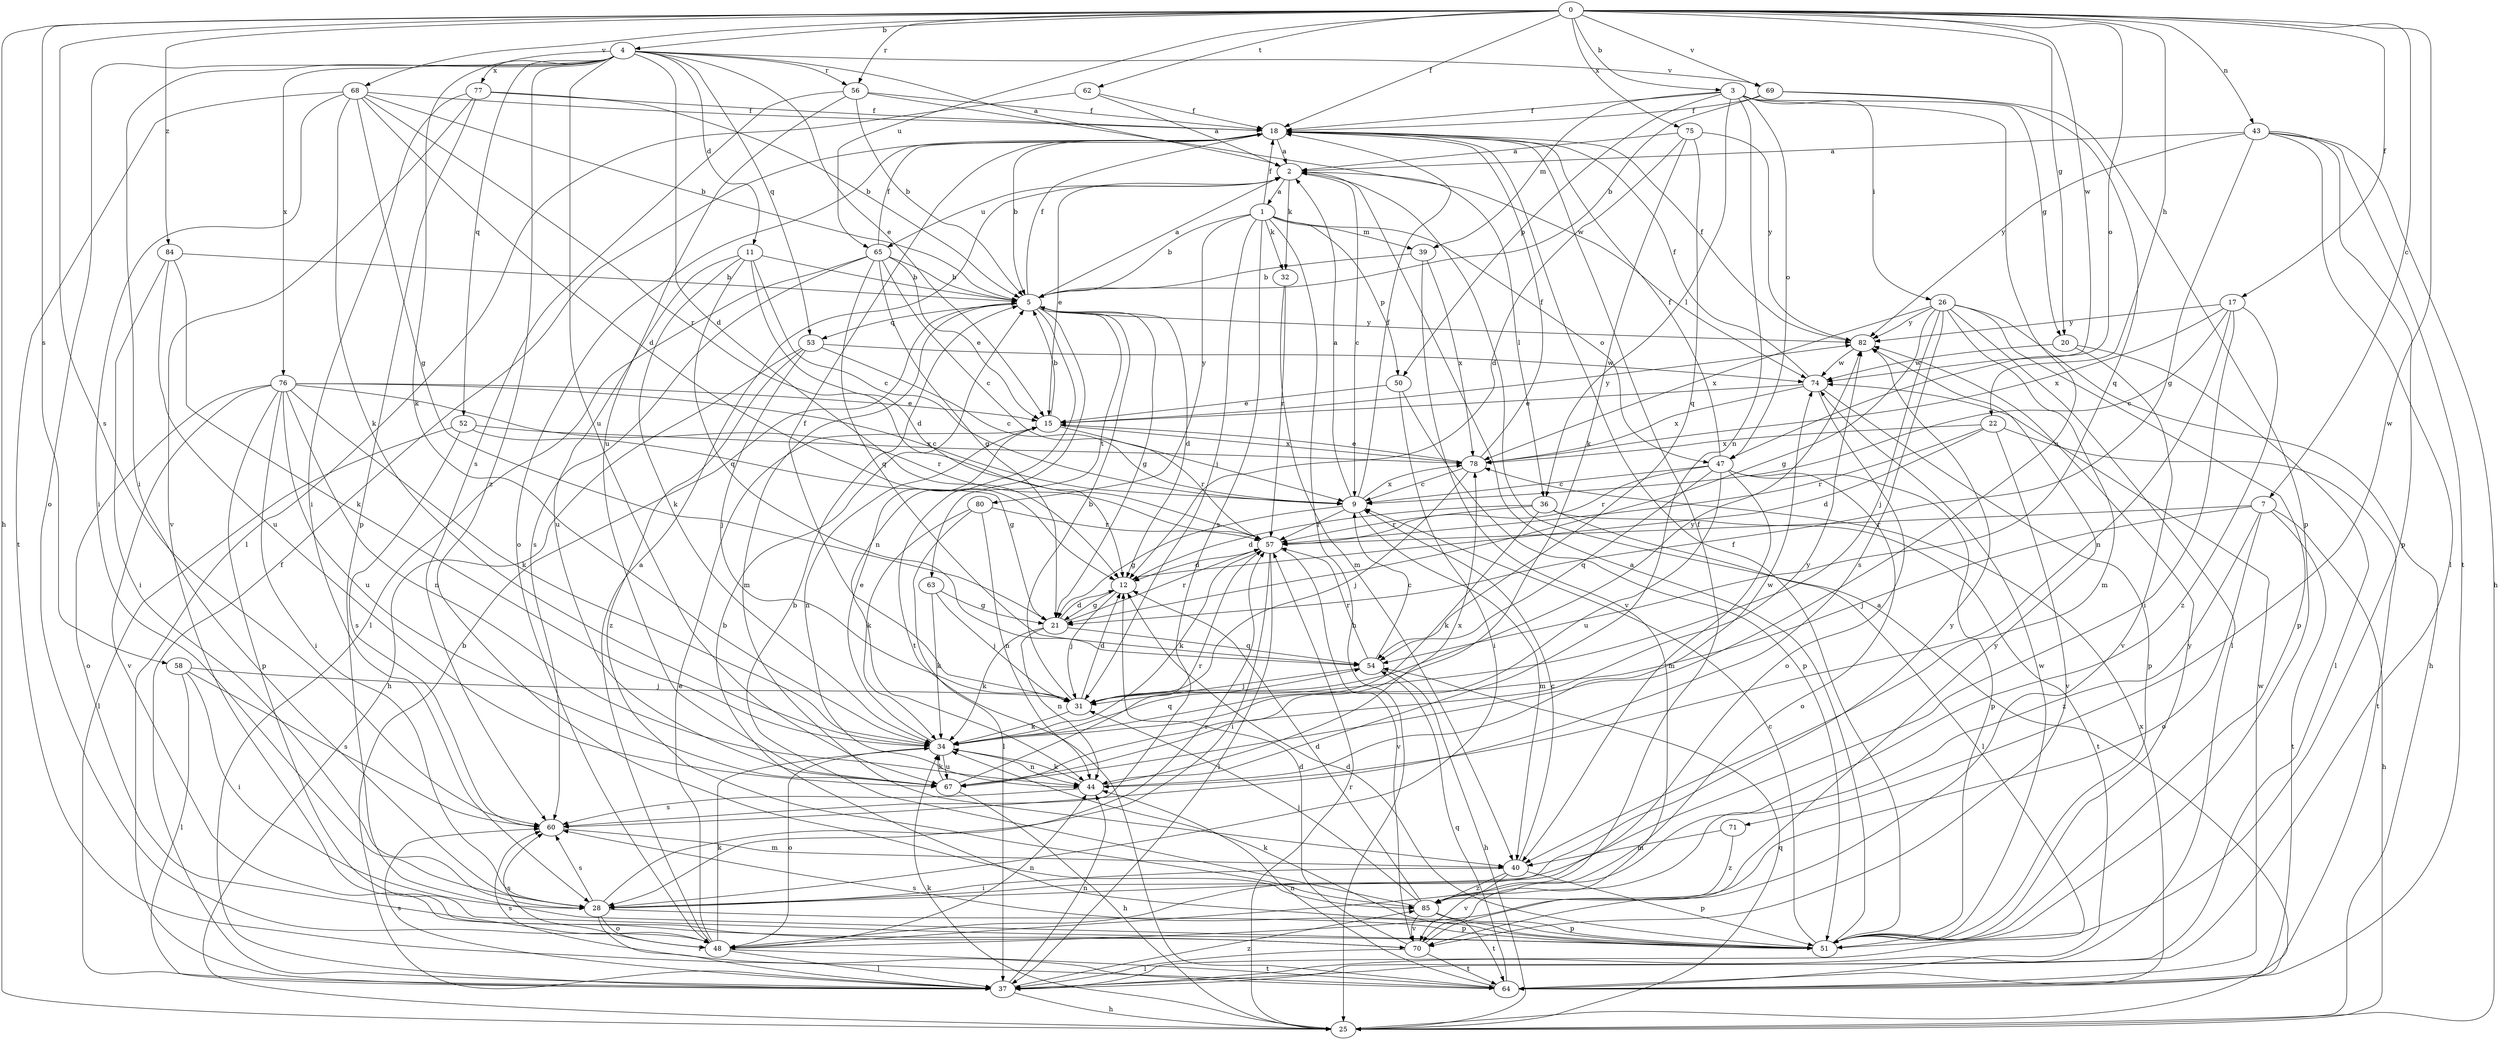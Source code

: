 strict digraph  {
0;
1;
2;
3;
4;
5;
7;
9;
11;
12;
15;
17;
18;
20;
21;
22;
25;
26;
28;
31;
32;
34;
36;
37;
39;
40;
43;
44;
47;
48;
50;
51;
52;
53;
54;
56;
57;
58;
60;
62;
63;
64;
65;
67;
68;
69;
70;
71;
74;
75;
76;
77;
78;
80;
82;
84;
85;
0 -> 3  [label=b];
0 -> 4  [label=b];
0 -> 7  [label=c];
0 -> 17  [label=f];
0 -> 18  [label=f];
0 -> 20  [label=g];
0 -> 22  [label=h];
0 -> 25  [label=h];
0 -> 43  [label=n];
0 -> 47  [label=o];
0 -> 56  [label=r];
0 -> 58  [label=s];
0 -> 60  [label=s];
0 -> 62  [label=t];
0 -> 65  [label=u];
0 -> 68  [label=v];
0 -> 69  [label=v];
0 -> 71  [label=w];
0 -> 74  [label=w];
0 -> 75  [label=x];
0 -> 84  [label=z];
1 -> 5  [label=b];
1 -> 18  [label=f];
1 -> 25  [label=h];
1 -> 31  [label=j];
1 -> 32  [label=k];
1 -> 39  [label=m];
1 -> 47  [label=o];
1 -> 50  [label=p];
1 -> 60  [label=s];
1 -> 80  [label=y];
2 -> 1  [label=a];
2 -> 9  [label=c];
2 -> 15  [label=e];
2 -> 32  [label=k];
2 -> 36  [label=l];
2 -> 65  [label=u];
3 -> 18  [label=f];
3 -> 20  [label=g];
3 -> 26  [label=i];
3 -> 36  [label=l];
3 -> 39  [label=m];
3 -> 44  [label=n];
3 -> 47  [label=o];
3 -> 50  [label=p];
3 -> 67  [label=u];
4 -> 2  [label=a];
4 -> 11  [label=d];
4 -> 12  [label=d];
4 -> 15  [label=e];
4 -> 28  [label=i];
4 -> 34  [label=k];
4 -> 48  [label=o];
4 -> 52  [label=q];
4 -> 53  [label=q];
4 -> 56  [label=r];
4 -> 67  [label=u];
4 -> 69  [label=v];
4 -> 76  [label=x];
4 -> 77  [label=x];
4 -> 85  [label=z];
5 -> 2  [label=a];
5 -> 12  [label=d];
5 -> 18  [label=f];
5 -> 21  [label=g];
5 -> 40  [label=m];
5 -> 44  [label=n];
5 -> 53  [label=q];
5 -> 63  [label=t];
5 -> 64  [label=t];
5 -> 82  [label=y];
7 -> 25  [label=h];
7 -> 31  [label=j];
7 -> 48  [label=o];
7 -> 57  [label=r];
7 -> 64  [label=t];
7 -> 85  [label=z];
9 -> 2  [label=a];
9 -> 18  [label=f];
9 -> 21  [label=g];
9 -> 40  [label=m];
9 -> 57  [label=r];
9 -> 78  [label=x];
11 -> 5  [label=b];
11 -> 9  [label=c];
11 -> 12  [label=d];
11 -> 34  [label=k];
11 -> 54  [label=q];
11 -> 67  [label=u];
12 -> 21  [label=g];
12 -> 31  [label=j];
15 -> 5  [label=b];
15 -> 44  [label=n];
15 -> 57  [label=r];
15 -> 78  [label=x];
15 -> 82  [label=y];
17 -> 9  [label=c];
17 -> 28  [label=i];
17 -> 44  [label=n];
17 -> 78  [label=x];
17 -> 82  [label=y];
17 -> 85  [label=z];
18 -> 2  [label=a];
18 -> 5  [label=b];
18 -> 48  [label=o];
20 -> 37  [label=l];
20 -> 70  [label=v];
20 -> 74  [label=w];
21 -> 12  [label=d];
21 -> 34  [label=k];
21 -> 44  [label=n];
21 -> 54  [label=q];
21 -> 57  [label=r];
22 -> 12  [label=d];
22 -> 57  [label=r];
22 -> 64  [label=t];
22 -> 70  [label=v];
22 -> 78  [label=x];
25 -> 2  [label=a];
25 -> 34  [label=k];
25 -> 54  [label=q];
25 -> 57  [label=r];
26 -> 21  [label=g];
26 -> 25  [label=h];
26 -> 31  [label=j];
26 -> 37  [label=l];
26 -> 40  [label=m];
26 -> 51  [label=p];
26 -> 60  [label=s];
26 -> 78  [label=x];
26 -> 82  [label=y];
28 -> 37  [label=l];
28 -> 48  [label=o];
28 -> 51  [label=p];
28 -> 57  [label=r];
28 -> 60  [label=s];
28 -> 82  [label=y];
31 -> 5  [label=b];
31 -> 12  [label=d];
31 -> 18  [label=f];
31 -> 34  [label=k];
31 -> 82  [label=y];
32 -> 40  [label=m];
32 -> 57  [label=r];
34 -> 15  [label=e];
34 -> 44  [label=n];
34 -> 48  [label=o];
34 -> 54  [label=q];
34 -> 67  [label=u];
36 -> 12  [label=d];
36 -> 34  [label=k];
36 -> 37  [label=l];
36 -> 57  [label=r];
36 -> 64  [label=t];
37 -> 5  [label=b];
37 -> 18  [label=f];
37 -> 25  [label=h];
37 -> 44  [label=n];
37 -> 60  [label=s];
37 -> 85  [label=z];
39 -> 5  [label=b];
39 -> 70  [label=v];
39 -> 78  [label=x];
40 -> 9  [label=c];
40 -> 28  [label=i];
40 -> 51  [label=p];
40 -> 70  [label=v];
40 -> 85  [label=z];
43 -> 2  [label=a];
43 -> 21  [label=g];
43 -> 25  [label=h];
43 -> 37  [label=l];
43 -> 51  [label=p];
43 -> 64  [label=t];
43 -> 82  [label=y];
44 -> 34  [label=k];
44 -> 60  [label=s];
44 -> 74  [label=w];
44 -> 78  [label=x];
47 -> 9  [label=c];
47 -> 18  [label=f];
47 -> 40  [label=m];
47 -> 48  [label=o];
47 -> 51  [label=p];
47 -> 54  [label=q];
47 -> 57  [label=r];
47 -> 67  [label=u];
48 -> 2  [label=a];
48 -> 15  [label=e];
48 -> 34  [label=k];
48 -> 37  [label=l];
48 -> 44  [label=n];
48 -> 60  [label=s];
48 -> 64  [label=t];
50 -> 15  [label=e];
50 -> 28  [label=i];
50 -> 51  [label=p];
51 -> 2  [label=a];
51 -> 5  [label=b];
51 -> 9  [label=c];
51 -> 12  [label=d];
51 -> 18  [label=f];
51 -> 34  [label=k];
51 -> 60  [label=s];
51 -> 74  [label=w];
51 -> 82  [label=y];
52 -> 21  [label=g];
52 -> 37  [label=l];
52 -> 60  [label=s];
52 -> 78  [label=x];
53 -> 9  [label=c];
53 -> 25  [label=h];
53 -> 31  [label=j];
53 -> 74  [label=w];
53 -> 85  [label=z];
54 -> 9  [label=c];
54 -> 25  [label=h];
54 -> 31  [label=j];
54 -> 57  [label=r];
56 -> 5  [label=b];
56 -> 18  [label=f];
56 -> 60  [label=s];
56 -> 67  [label=u];
56 -> 74  [label=w];
57 -> 12  [label=d];
57 -> 28  [label=i];
57 -> 34  [label=k];
57 -> 37  [label=l];
57 -> 70  [label=v];
58 -> 28  [label=i];
58 -> 31  [label=j];
58 -> 37  [label=l];
58 -> 60  [label=s];
60 -> 40  [label=m];
62 -> 2  [label=a];
62 -> 18  [label=f];
62 -> 37  [label=l];
63 -> 21  [label=g];
63 -> 31  [label=j];
63 -> 34  [label=k];
64 -> 44  [label=n];
64 -> 54  [label=q];
64 -> 60  [label=s];
64 -> 74  [label=w];
64 -> 78  [label=x];
65 -> 5  [label=b];
65 -> 9  [label=c];
65 -> 15  [label=e];
65 -> 18  [label=f];
65 -> 21  [label=g];
65 -> 37  [label=l];
65 -> 54  [label=q];
65 -> 60  [label=s];
67 -> 25  [label=h];
67 -> 34  [label=k];
67 -> 57  [label=r];
67 -> 82  [label=y];
68 -> 5  [label=b];
68 -> 12  [label=d];
68 -> 18  [label=f];
68 -> 21  [label=g];
68 -> 28  [label=i];
68 -> 34  [label=k];
68 -> 57  [label=r];
68 -> 64  [label=t];
69 -> 5  [label=b];
69 -> 18  [label=f];
69 -> 51  [label=p];
69 -> 54  [label=q];
70 -> 12  [label=d];
70 -> 37  [label=l];
70 -> 64  [label=t];
70 -> 82  [label=y];
71 -> 40  [label=m];
71 -> 85  [label=z];
74 -> 15  [label=e];
74 -> 18  [label=f];
74 -> 48  [label=o];
74 -> 51  [label=p];
74 -> 78  [label=x];
75 -> 2  [label=a];
75 -> 12  [label=d];
75 -> 34  [label=k];
75 -> 54  [label=q];
75 -> 82  [label=y];
76 -> 9  [label=c];
76 -> 15  [label=e];
76 -> 28  [label=i];
76 -> 34  [label=k];
76 -> 44  [label=n];
76 -> 48  [label=o];
76 -> 51  [label=p];
76 -> 57  [label=r];
76 -> 67  [label=u];
76 -> 70  [label=v];
77 -> 5  [label=b];
77 -> 18  [label=f];
77 -> 28  [label=i];
77 -> 51  [label=p];
77 -> 70  [label=v];
78 -> 9  [label=c];
78 -> 15  [label=e];
78 -> 18  [label=f];
78 -> 31  [label=j];
80 -> 34  [label=k];
80 -> 37  [label=l];
80 -> 44  [label=n];
80 -> 57  [label=r];
82 -> 18  [label=f];
82 -> 74  [label=w];
84 -> 5  [label=b];
84 -> 28  [label=i];
84 -> 34  [label=k];
84 -> 67  [label=u];
85 -> 5  [label=b];
85 -> 12  [label=d];
85 -> 18  [label=f];
85 -> 31  [label=j];
85 -> 51  [label=p];
85 -> 64  [label=t];
85 -> 70  [label=v];
}
